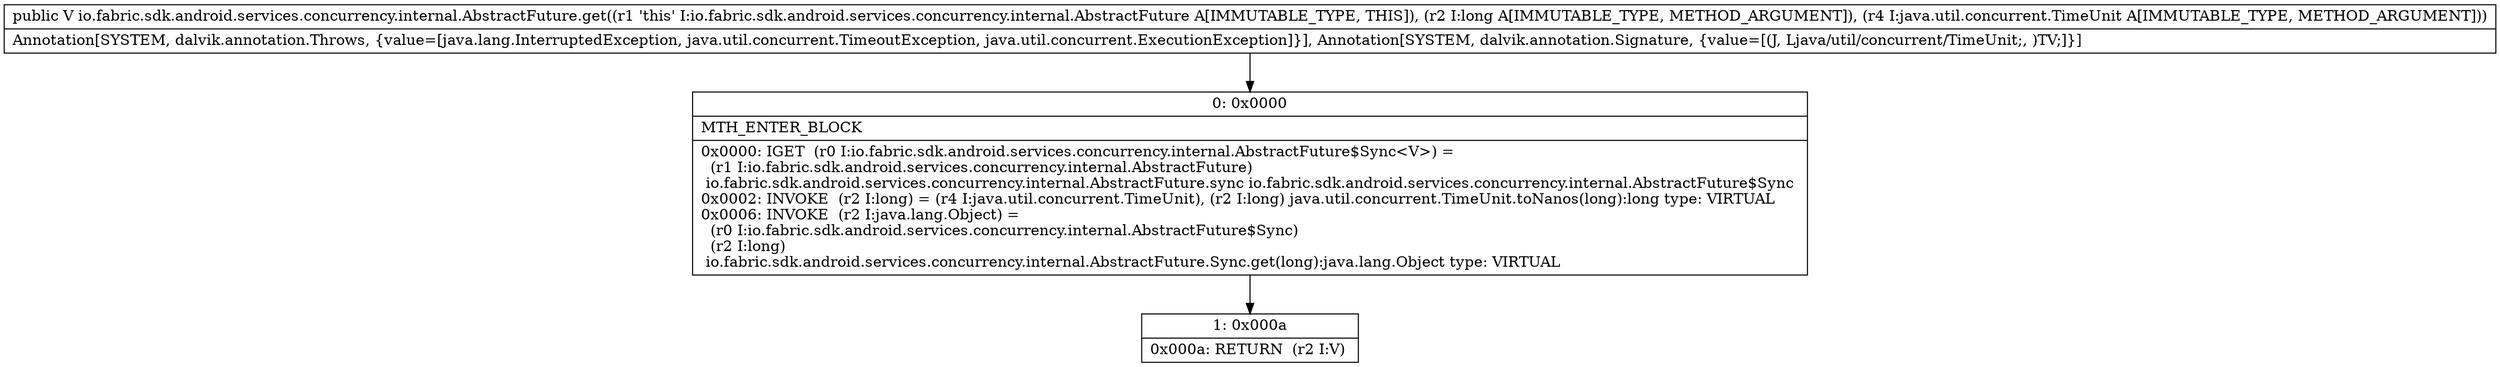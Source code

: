 digraph "CFG forio.fabric.sdk.android.services.concurrency.internal.AbstractFuture.get(JLjava\/util\/concurrent\/TimeUnit;)Ljava\/lang\/Object;" {
Node_0 [shape=record,label="{0\:\ 0x0000|MTH_ENTER_BLOCK\l|0x0000: IGET  (r0 I:io.fabric.sdk.android.services.concurrency.internal.AbstractFuture$Sync\<V\>) = \l  (r1 I:io.fabric.sdk.android.services.concurrency.internal.AbstractFuture)\l io.fabric.sdk.android.services.concurrency.internal.AbstractFuture.sync io.fabric.sdk.android.services.concurrency.internal.AbstractFuture$Sync \l0x0002: INVOKE  (r2 I:long) = (r4 I:java.util.concurrent.TimeUnit), (r2 I:long) java.util.concurrent.TimeUnit.toNanos(long):long type: VIRTUAL \l0x0006: INVOKE  (r2 I:java.lang.Object) = \l  (r0 I:io.fabric.sdk.android.services.concurrency.internal.AbstractFuture$Sync)\l  (r2 I:long)\l io.fabric.sdk.android.services.concurrency.internal.AbstractFuture.Sync.get(long):java.lang.Object type: VIRTUAL \l}"];
Node_1 [shape=record,label="{1\:\ 0x000a|0x000a: RETURN  (r2 I:V) \l}"];
MethodNode[shape=record,label="{public V io.fabric.sdk.android.services.concurrency.internal.AbstractFuture.get((r1 'this' I:io.fabric.sdk.android.services.concurrency.internal.AbstractFuture A[IMMUTABLE_TYPE, THIS]), (r2 I:long A[IMMUTABLE_TYPE, METHOD_ARGUMENT]), (r4 I:java.util.concurrent.TimeUnit A[IMMUTABLE_TYPE, METHOD_ARGUMENT]))  | Annotation[SYSTEM, dalvik.annotation.Throws, \{value=[java.lang.InterruptedException, java.util.concurrent.TimeoutException, java.util.concurrent.ExecutionException]\}], Annotation[SYSTEM, dalvik.annotation.Signature, \{value=[(J, Ljava\/util\/concurrent\/TimeUnit;, )TV;]\}]\l}"];
MethodNode -> Node_0;
Node_0 -> Node_1;
}

